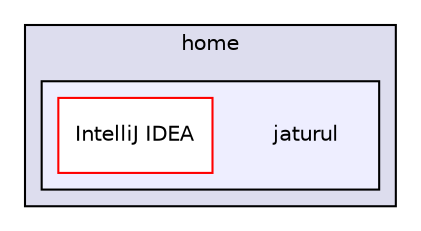 digraph "/home/jaturul" {
  compound=true
  node [ fontsize="10", fontname="Helvetica"];
  edge [ labelfontsize="10", labelfontname="Helvetica"];
  subgraph clusterdir_75b82e7e4a5feb05200b9ad7adf06257 {
    graph [ bgcolor="#ddddee", pencolor="black", label="home" fontname="Helvetica", fontsize="10", URL="dir_75b82e7e4a5feb05200b9ad7adf06257.html"]
  subgraph clusterdir_a7830eedeb8e85f72ee21fa76ff49da0 {
    graph [ bgcolor="#eeeeff", pencolor="black", label="" URL="dir_a7830eedeb8e85f72ee21fa76ff49da0.html"];
    dir_a7830eedeb8e85f72ee21fa76ff49da0 [shape=plaintext label="jaturul"];
    dir_652cfc51abf8b6cbe15b6a78591b2301 [shape=box label="IntelliJ IDEA" color="red" fillcolor="white" style="filled" URL="dir_652cfc51abf8b6cbe15b6a78591b2301.html"];
  }
  }
}
